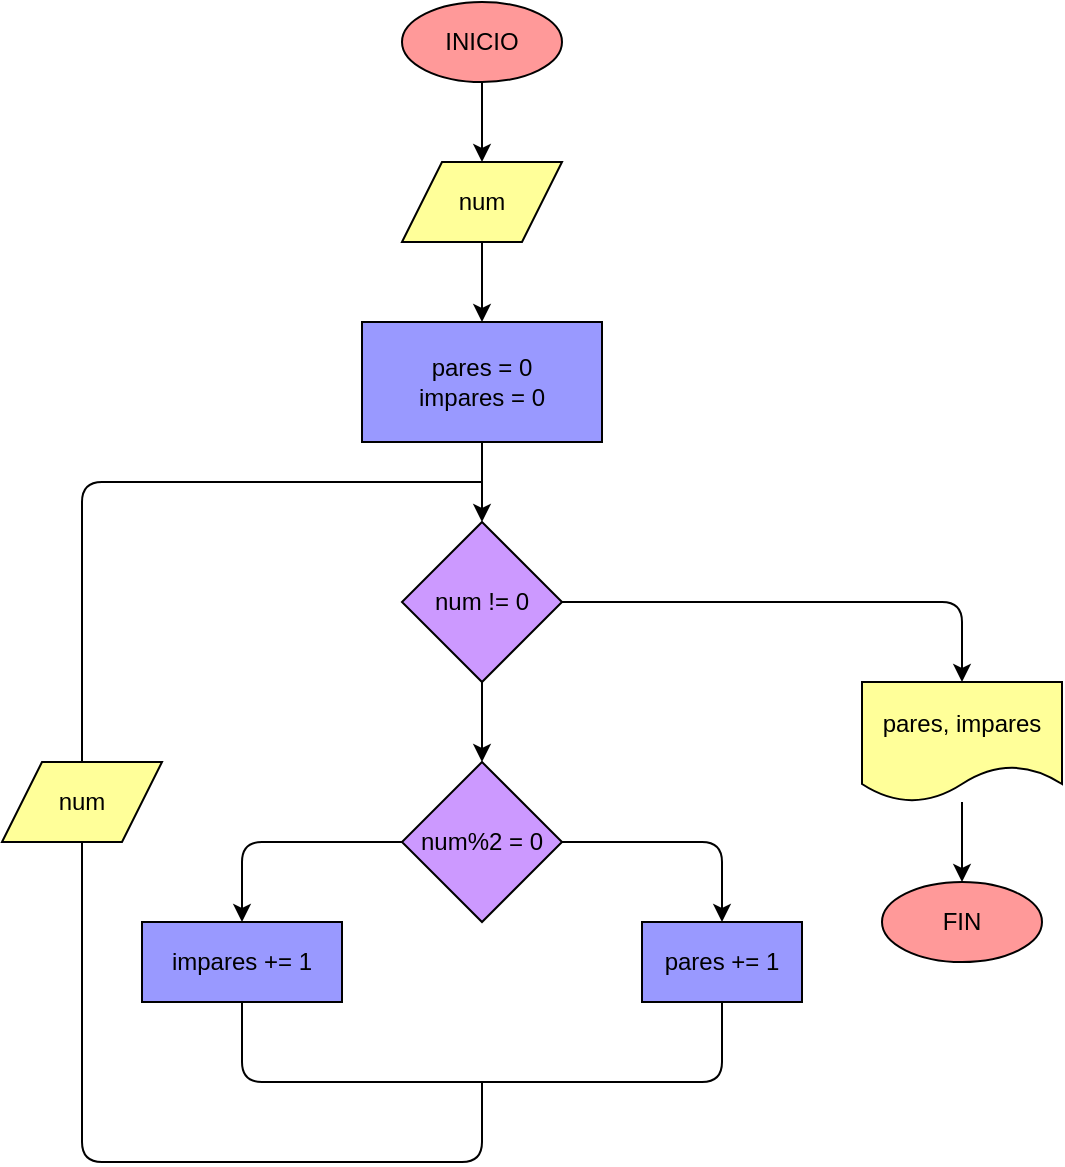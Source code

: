 <mxfile>
    <diagram id="ucf8UWXHWJdOUx9vyPNK" name="Página-1">
        <mxGraphModel dx="542" dy="430" grid="1" gridSize="10" guides="1" tooltips="1" connect="1" arrows="1" fold="1" page="1" pageScale="1" pageWidth="827" pageHeight="1169" math="0" shadow="0">
            <root>
                <mxCell id="0"/>
                <mxCell id="1" parent="0"/>
                <mxCell id="6" value="" style="edgeStyle=none;html=1;strokeColor=#000000;fontColor=#000000;" edge="1" parent="1" source="2" target="5">
                    <mxGeometry relative="1" as="geometry"/>
                </mxCell>
                <mxCell id="2" value="INICIO" style="ellipse;whiteSpace=wrap;html=1;fillColor=#FF9999;strokeColor=#000000;fontColor=#000000;" vertex="1" parent="1">
                    <mxGeometry x="360" y="40" width="80" height="40" as="geometry"/>
                </mxCell>
                <mxCell id="15" value="" style="edgeStyle=none;html=1;strokeColor=#000000;fontColor=#000000;" edge="1" parent="1" source="5" target="14">
                    <mxGeometry relative="1" as="geometry"/>
                </mxCell>
                <mxCell id="5" value="num" style="shape=parallelogram;perimeter=parallelogramPerimeter;whiteSpace=wrap;html=1;fixedSize=1;fillColor=#FFFF99;strokeColor=#000000;fontColor=#000000;" vertex="1" parent="1">
                    <mxGeometry x="360" y="120" width="80" height="40" as="geometry"/>
                </mxCell>
                <mxCell id="11" value="" style="edgeStyle=none;html=1;strokeColor=#000000;fontColor=#000000;" edge="1" parent="1" source="8" target="10">
                    <mxGeometry relative="1" as="geometry"/>
                </mxCell>
                <mxCell id="28" value="" style="edgeStyle=none;html=1;endArrow=classic;endFill=1;entryX=0.5;entryY=0;entryDx=0;entryDy=0;strokeColor=#000000;fontColor=#000000;" edge="1" parent="1" source="8" target="27">
                    <mxGeometry relative="1" as="geometry">
                        <Array as="points">
                            <mxPoint x="640" y="340"/>
                        </Array>
                    </mxGeometry>
                </mxCell>
                <mxCell id="8" value="num != 0" style="rhombus;whiteSpace=wrap;html=1;strokeColor=#000000;fontColor=#000000;fillColor=#CC99FF;" vertex="1" parent="1">
                    <mxGeometry x="360" y="300" width="80" height="80" as="geometry"/>
                </mxCell>
                <mxCell id="13" value="" style="edgeStyle=none;html=1;entryX=0.5;entryY=0;entryDx=0;entryDy=0;strokeColor=#000000;fontColor=#000000;" edge="1" parent="1" source="10" target="12">
                    <mxGeometry relative="1" as="geometry">
                        <Array as="points">
                            <mxPoint x="520" y="460"/>
                        </Array>
                    </mxGeometry>
                </mxCell>
                <mxCell id="19" style="edgeStyle=none;html=1;entryX=0.5;entryY=0;entryDx=0;entryDy=0;strokeColor=#000000;fontColor=#000000;" edge="1" parent="1" source="10" target="17">
                    <mxGeometry relative="1" as="geometry">
                        <Array as="points">
                            <mxPoint x="280" y="460"/>
                        </Array>
                    </mxGeometry>
                </mxCell>
                <mxCell id="10" value="num%2 = 0" style="rhombus;whiteSpace=wrap;html=1;strokeColor=#000000;fontColor=#000000;fillColor=#CC99FF;" vertex="1" parent="1">
                    <mxGeometry x="360" y="420" width="80" height="80" as="geometry"/>
                </mxCell>
                <mxCell id="12" value="pares += 1" style="whiteSpace=wrap;html=1;strokeColor=#000000;fontColor=#000000;fillColor=#9999FF;" vertex="1" parent="1">
                    <mxGeometry x="480" y="500" width="80" height="40" as="geometry"/>
                </mxCell>
                <mxCell id="16" style="edgeStyle=none;html=1;exitX=0.5;exitY=1;exitDx=0;exitDy=0;entryX=0.5;entryY=0;entryDx=0;entryDy=0;strokeColor=#000000;fontColor=#000000;" edge="1" parent="1" source="14" target="8">
                    <mxGeometry relative="1" as="geometry"/>
                </mxCell>
                <mxCell id="14" value="pares = 0&lt;br&gt;impares = 0" style="whiteSpace=wrap;html=1;strokeColor=#000000;fontColor=#000000;fillColor=#9999FF;" vertex="1" parent="1">
                    <mxGeometry x="340" y="200" width="120" height="60" as="geometry"/>
                </mxCell>
                <mxCell id="17" value="impares += 1" style="whiteSpace=wrap;html=1;strokeColor=#000000;fontColor=#000000;fillColor=#9999FF;" vertex="1" parent="1">
                    <mxGeometry x="230" y="500" width="100" height="40" as="geometry"/>
                </mxCell>
                <mxCell id="21" value="" style="endArrow=none;html=1;entryX=0.5;entryY=1;entryDx=0;entryDy=0;exitX=0.5;exitY=1;exitDx=0;exitDy=0;strokeColor=#000000;fontColor=#000000;" edge="1" parent="1" source="17" target="12">
                    <mxGeometry width="50" height="50" relative="1" as="geometry">
                        <mxPoint x="390" y="650" as="sourcePoint"/>
                        <mxPoint x="500" y="560" as="targetPoint"/>
                        <Array as="points">
                            <mxPoint x="280" y="580"/>
                            <mxPoint x="520" y="580"/>
                        </Array>
                    </mxGeometry>
                </mxCell>
                <mxCell id="25" value="" style="edgeStyle=none;html=1;endArrow=none;endFill=0;strokeColor=#000000;fontColor=#000000;" edge="1" parent="1" source="22">
                    <mxGeometry relative="1" as="geometry">
                        <mxPoint x="400" y="580" as="targetPoint"/>
                        <Array as="points">
                            <mxPoint x="200" y="620"/>
                            <mxPoint x="400" y="620"/>
                        </Array>
                    </mxGeometry>
                </mxCell>
                <mxCell id="26" style="edgeStyle=none;html=1;exitX=0.5;exitY=0;exitDx=0;exitDy=0;endArrow=none;endFill=0;strokeColor=#000000;fontColor=#000000;" edge="1" parent="1" source="22">
                    <mxGeometry relative="1" as="geometry">
                        <mxPoint x="400" y="280" as="targetPoint"/>
                        <Array as="points">
                            <mxPoint x="200" y="280"/>
                        </Array>
                    </mxGeometry>
                </mxCell>
                <mxCell id="22" value="num" style="shape=parallelogram;perimeter=parallelogramPerimeter;whiteSpace=wrap;html=1;fixedSize=1;strokeColor=#000000;fontColor=#000000;fillColor=#FFFF99;" vertex="1" parent="1">
                    <mxGeometry x="160" y="420" width="80" height="40" as="geometry"/>
                </mxCell>
                <mxCell id="30" value="" style="edgeStyle=none;html=1;endArrow=classic;endFill=1;strokeColor=#000000;fontColor=#000000;" edge="1" parent="1" source="27" target="29">
                    <mxGeometry relative="1" as="geometry"/>
                </mxCell>
                <mxCell id="27" value="pares, impares" style="shape=document;whiteSpace=wrap;html=1;boundedLbl=1;strokeColor=#000000;fontColor=#000000;fillColor=#FFFF99;" vertex="1" parent="1">
                    <mxGeometry x="590" y="380" width="100" height="60" as="geometry"/>
                </mxCell>
                <mxCell id="29" value="FIN" style="ellipse;whiteSpace=wrap;html=1;fillColor=#FF9999;strokeColor=#000000;fontColor=#000000;" vertex="1" parent="1">
                    <mxGeometry x="600" y="480" width="80" height="40" as="geometry"/>
                </mxCell>
            </root>
        </mxGraphModel>
    </diagram>
</mxfile>